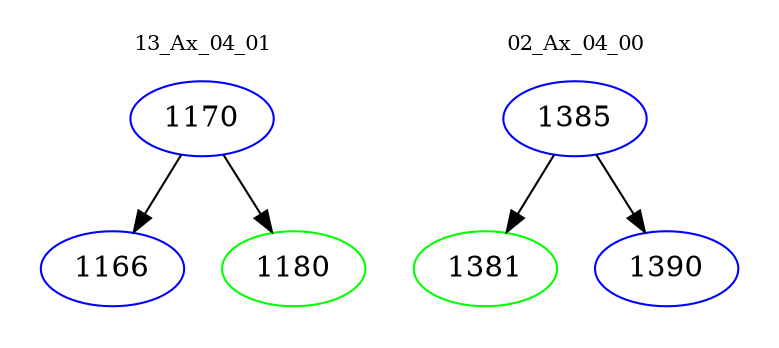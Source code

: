 digraph{
subgraph cluster_0 {
color = white
label = "13_Ax_04_01";
fontsize=10;
T0_1170 [label="1170", color="blue"]
T0_1170 -> T0_1166 [color="black"]
T0_1166 [label="1166", color="blue"]
T0_1170 -> T0_1180 [color="black"]
T0_1180 [label="1180", color="green"]
}
subgraph cluster_1 {
color = white
label = "02_Ax_04_00";
fontsize=10;
T1_1385 [label="1385", color="blue"]
T1_1385 -> T1_1381 [color="black"]
T1_1381 [label="1381", color="green"]
T1_1385 -> T1_1390 [color="black"]
T1_1390 [label="1390", color="blue"]
}
}
